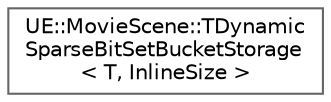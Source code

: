 digraph "Graphical Class Hierarchy"
{
 // INTERACTIVE_SVG=YES
 // LATEX_PDF_SIZE
  bgcolor="transparent";
  edge [fontname=Helvetica,fontsize=10,labelfontname=Helvetica,labelfontsize=10];
  node [fontname=Helvetica,fontsize=10,shape=box,height=0.2,width=0.4];
  rankdir="LR";
  Node0 [id="Node000000",label="UE::MovieScene::TDynamic\lSparseBitSetBucketStorage\l\< T, InlineSize \>",height=0.2,width=0.4,color="grey40", fillcolor="white", style="filled",URL="$dc/d1a/structUE_1_1MovieScene_1_1TDynamicSparseBitSetBucketStorage.html",tooltip=" "];
}
